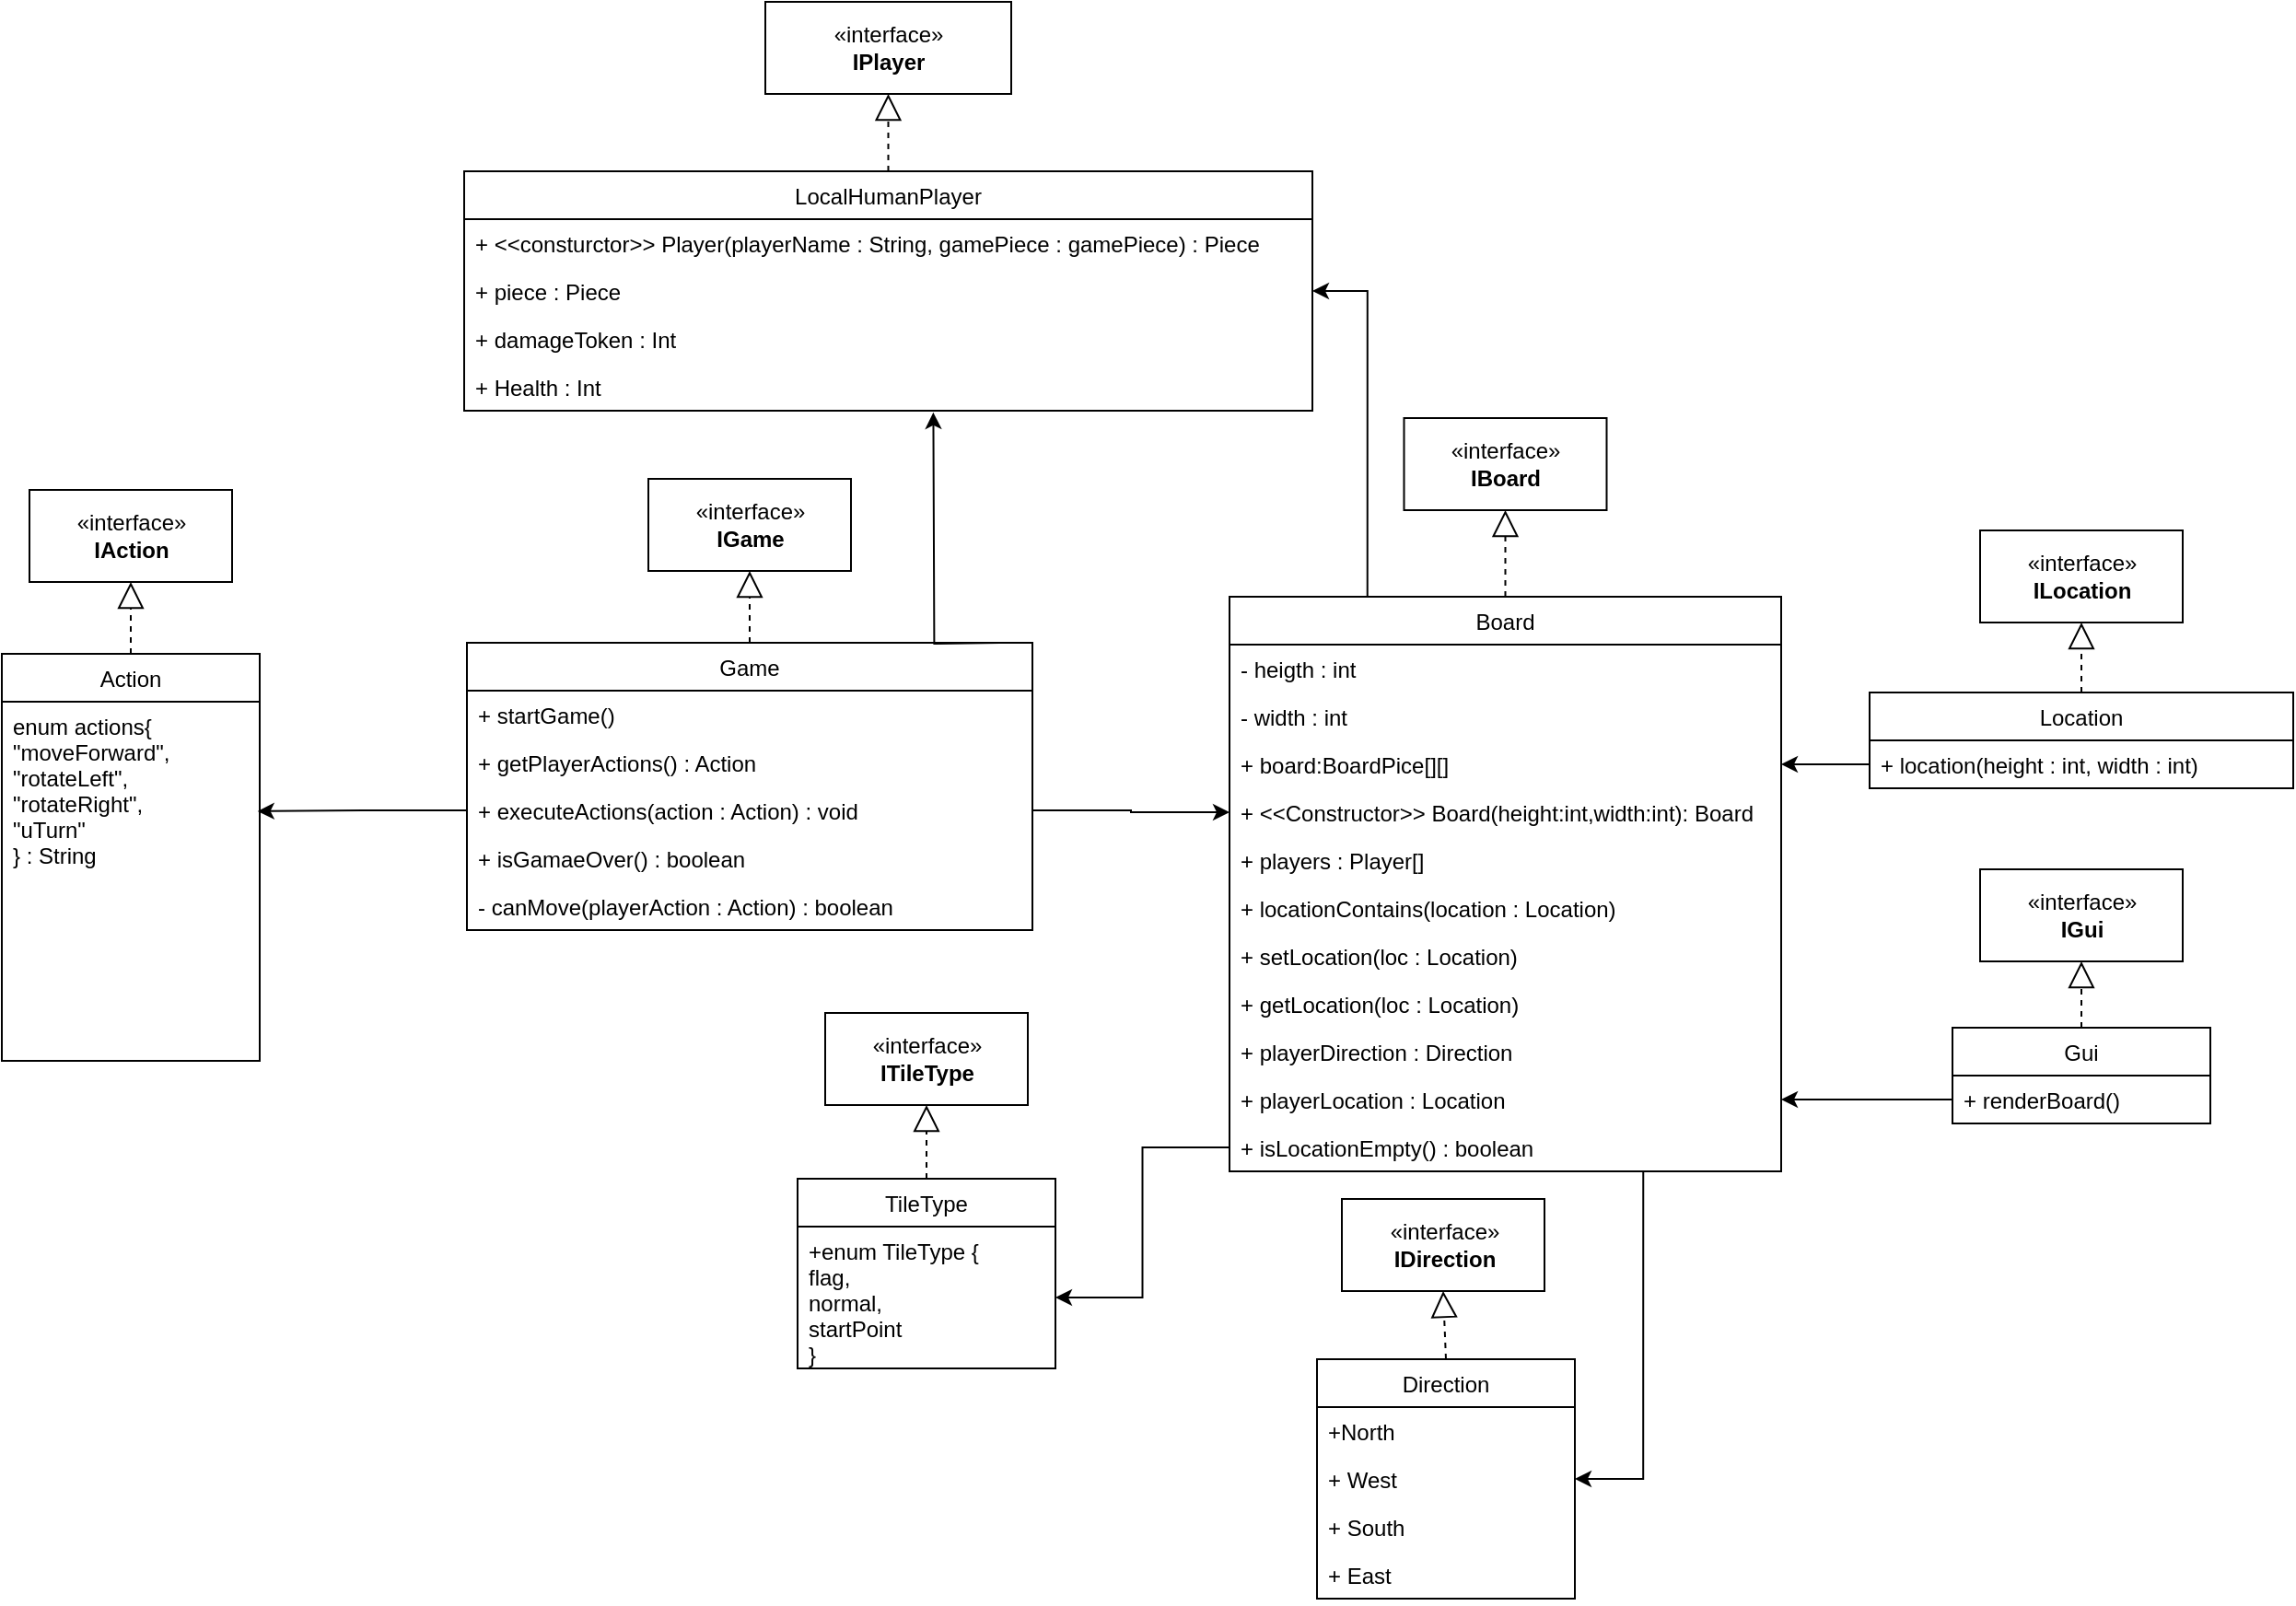 <mxfile version="14.2.9" type="device"><diagram id="PzDZOld48kJjGTaJmD7R" name="Page-1"><mxGraphModel dx="2070" dy="918" grid="0" gridSize="10" guides="1" tooltips="1" connect="1" arrows="1" fold="1" page="0" pageScale="1" pageWidth="827" pageHeight="1169" math="0" shadow="0"><root><mxCell id="0"/><mxCell id="1" parent="0"/><mxCell id="RgkrUjhUMY56iCGGvRsF-228" value="Action" style="swimlane;fontStyle=0;childLayout=stackLayout;horizontal=1;startSize=26;fillColor=none;horizontalStack=0;resizeParent=1;resizeParentMax=0;resizeLast=0;collapsible=1;marginBottom=0;" vertex="1" parent="1"><mxGeometry x="864" y="476" width="140" height="221" as="geometry"/></mxCell><mxCell id="RgkrUjhUMY56iCGGvRsF-229" value="enum actions{&#xA;&quot;moveForward&quot;,&#xA;&quot;rotateLeft&quot;,&#xA;&quot;rotateRight&quot;,&#xA;&quot;uTurn&quot;&#xA;} : String&#xA;&#xA;&#xA;" style="text;strokeColor=none;fillColor=none;align=left;verticalAlign=top;spacingLeft=4;spacingRight=4;overflow=hidden;rotatable=0;points=[[0,0.5],[1,0.5]];portConstraint=eastwest;" vertex="1" parent="RgkrUjhUMY56iCGGvRsF-228"><mxGeometry y="26" width="140" height="195" as="geometry"/></mxCell><mxCell id="RgkrUjhUMY56iCGGvRsF-242" value="«interface»&lt;br&gt;&lt;b&gt;IAction&lt;/b&gt;" style="html=1;" vertex="1" parent="1"><mxGeometry x="879" y="387" width="110" height="50" as="geometry"/></mxCell><mxCell id="RgkrUjhUMY56iCGGvRsF-243" value="" style="endArrow=block;dashed=1;endFill=0;endSize=12;html=1;entryX=0.5;entryY=1;entryDx=0;entryDy=0;exitX=0.5;exitY=0;exitDx=0;exitDy=0;" edge="1" parent="1" source="RgkrUjhUMY56iCGGvRsF-228" target="RgkrUjhUMY56iCGGvRsF-242"><mxGeometry width="160" relative="1" as="geometry"><mxPoint x="707.5" y="453" as="sourcePoint"/><mxPoint x="867.5" y="453" as="targetPoint"/></mxGeometry></mxCell><mxCell id="RgkrUjhUMY56iCGGvRsF-254" value="«interface»&lt;br&gt;&lt;b&gt;IGame&lt;/b&gt;" style="html=1;" vertex="1" parent="1"><mxGeometry x="1215" y="381" width="110" height="50" as="geometry"/></mxCell><mxCell id="RgkrUjhUMY56iCGGvRsF-390" style="edgeStyle=orthogonalEdgeStyle;rounded=0;orthogonalLoop=1;jettySize=auto;html=1;exitX=0.75;exitY=0;exitDx=0;exitDy=0;entryX=0.425;entryY=1.036;entryDx=0;entryDy=0;entryPerimeter=0;" edge="1" parent="1"><mxGeometry relative="1" as="geometry"><mxPoint x="1405.75" y="470" as="sourcePoint"/><mxPoint x="1369.712" y="344.936" as="targetPoint"/></mxGeometry></mxCell><mxCell id="RgkrUjhUMY56iCGGvRsF-255" value="Game" style="swimlane;fontStyle=0;childLayout=stackLayout;horizontal=1;startSize=26;fillColor=none;horizontalStack=0;resizeParent=1;resizeParentMax=0;resizeLast=0;collapsible=1;marginBottom=0;" vertex="1" parent="1"><mxGeometry x="1116.5" y="470" width="307" height="156" as="geometry"/></mxCell><mxCell id="RgkrUjhUMY56iCGGvRsF-256" value="+ startGame()" style="text;strokeColor=none;fillColor=none;align=left;verticalAlign=top;spacingLeft=4;spacingRight=4;overflow=hidden;rotatable=0;points=[[0,0.5],[1,0.5]];portConstraint=eastwest;" vertex="1" parent="RgkrUjhUMY56iCGGvRsF-255"><mxGeometry y="26" width="307" height="26" as="geometry"/></mxCell><mxCell id="RgkrUjhUMY56iCGGvRsF-257" value="+ getPlayerActions() : Action" style="text;strokeColor=none;fillColor=none;align=left;verticalAlign=top;spacingLeft=4;spacingRight=4;overflow=hidden;rotatable=0;points=[[0,0.5],[1,0.5]];portConstraint=eastwest;" vertex="1" parent="RgkrUjhUMY56iCGGvRsF-255"><mxGeometry y="52" width="307" height="26" as="geometry"/></mxCell><mxCell id="RgkrUjhUMY56iCGGvRsF-258" value="+ executeActions(action : Action) : void" style="text;strokeColor=none;fillColor=none;align=left;verticalAlign=top;spacingLeft=4;spacingRight=4;overflow=hidden;rotatable=0;points=[[0,0.5],[1,0.5]];portConstraint=eastwest;" vertex="1" parent="RgkrUjhUMY56iCGGvRsF-255"><mxGeometry y="78" width="307" height="26" as="geometry"/></mxCell><mxCell id="RgkrUjhUMY56iCGGvRsF-282" value="+ isGamaeOver() : boolean" style="text;strokeColor=none;fillColor=none;align=left;verticalAlign=top;spacingLeft=4;spacingRight=4;overflow=hidden;rotatable=0;points=[[0,0.5],[1,0.5]];portConstraint=eastwest;" vertex="1" parent="RgkrUjhUMY56iCGGvRsF-255"><mxGeometry y="104" width="307" height="26" as="geometry"/></mxCell><mxCell id="RgkrUjhUMY56iCGGvRsF-283" value="- canMove(playerAction : Action) : boolean" style="text;strokeColor=none;fillColor=none;align=left;verticalAlign=top;spacingLeft=4;spacingRight=4;overflow=hidden;rotatable=0;points=[[0,0.5],[1,0.5]];portConstraint=eastwest;" vertex="1" parent="RgkrUjhUMY56iCGGvRsF-255"><mxGeometry y="130" width="307" height="26" as="geometry"/></mxCell><mxCell id="RgkrUjhUMY56iCGGvRsF-259" value="" style="endArrow=block;dashed=1;endFill=0;endSize=12;html=1;entryX=0.5;entryY=1;entryDx=0;entryDy=0;exitX=0.5;exitY=0;exitDx=0;exitDy=0;" edge="1" parent="1" source="RgkrUjhUMY56iCGGvRsF-255" target="RgkrUjhUMY56iCGGvRsF-254"><mxGeometry width="160" relative="1" as="geometry"><mxPoint x="1043" y="565" as="sourcePoint"/><mxPoint x="1203" y="565" as="targetPoint"/></mxGeometry></mxCell><mxCell id="RgkrUjhUMY56iCGGvRsF-284" value="«interface»&lt;br&gt;&lt;b&gt;IBoard&lt;/b&gt;" style="html=1;" vertex="1" parent="1"><mxGeometry x="1625.25" y="348" width="110" height="50" as="geometry"/></mxCell><mxCell id="RgkrUjhUMY56iCGGvRsF-395" style="edgeStyle=orthogonalEdgeStyle;rounded=0;orthogonalLoop=1;jettySize=auto;html=1;exitX=0.75;exitY=1;exitDx=0;exitDy=0;entryX=1;entryY=0.5;entryDx=0;entryDy=0;" edge="1" parent="1" source="RgkrUjhUMY56iCGGvRsF-289" target="RgkrUjhUMY56iCGGvRsF-335"><mxGeometry relative="1" as="geometry"/></mxCell><mxCell id="RgkrUjhUMY56iCGGvRsF-398" style="edgeStyle=orthogonalEdgeStyle;rounded=0;orthogonalLoop=1;jettySize=auto;html=1;exitX=0.25;exitY=0;exitDx=0;exitDy=0;entryX=1;entryY=0.5;entryDx=0;entryDy=0;" edge="1" parent="1" source="RgkrUjhUMY56iCGGvRsF-289" target="RgkrUjhUMY56iCGGvRsF-307"><mxGeometry relative="1" as="geometry"/></mxCell><mxCell id="RgkrUjhUMY56iCGGvRsF-289" value="Board" style="swimlane;fontStyle=0;childLayout=stackLayout;horizontal=1;startSize=26;fillColor=none;horizontalStack=0;resizeParent=1;resizeParentMax=0;resizeLast=0;collapsible=1;marginBottom=0;" vertex="1" parent="1"><mxGeometry x="1530.5" y="445" width="299.5" height="312" as="geometry"/></mxCell><mxCell id="RgkrUjhUMY56iCGGvRsF-291" value="- heigth : int" style="text;strokeColor=none;fillColor=none;align=left;verticalAlign=top;spacingLeft=4;spacingRight=4;overflow=hidden;rotatable=0;points=[[0,0.5],[1,0.5]];portConstraint=eastwest;" vertex="1" parent="RgkrUjhUMY56iCGGvRsF-289"><mxGeometry y="26" width="299.5" height="26" as="geometry"/></mxCell><mxCell id="RgkrUjhUMY56iCGGvRsF-290" value="- width : int " style="text;strokeColor=none;fillColor=none;align=left;verticalAlign=top;spacingLeft=4;spacingRight=4;overflow=hidden;rotatable=0;points=[[0,0.5],[1,0.5]];portConstraint=eastwest;" vertex="1" parent="RgkrUjhUMY56iCGGvRsF-289"><mxGeometry y="52" width="299.5" height="26" as="geometry"/></mxCell><mxCell id="RgkrUjhUMY56iCGGvRsF-292" value="+ board:BoardPice[][]&#xA;" style="text;strokeColor=none;fillColor=none;align=left;verticalAlign=top;spacingLeft=4;spacingRight=4;overflow=hidden;rotatable=0;points=[[0,0.5],[1,0.5]];portConstraint=eastwest;" vertex="1" parent="RgkrUjhUMY56iCGGvRsF-289"><mxGeometry y="78" width="299.5" height="26" as="geometry"/></mxCell><mxCell id="RgkrUjhUMY56iCGGvRsF-352" value="+ &lt;&lt;Constructor&gt;&gt; Board(height:int,width:int): Board" style="text;strokeColor=none;fillColor=none;align=left;verticalAlign=top;spacingLeft=4;spacingRight=4;overflow=hidden;rotatable=0;points=[[0,0.5],[1,0.5]];portConstraint=eastwest;" vertex="1" parent="RgkrUjhUMY56iCGGvRsF-289"><mxGeometry y="104" width="299.5" height="26" as="geometry"/></mxCell><mxCell id="RgkrUjhUMY56iCGGvRsF-293" value="+ players : Player[]&#xA;" style="text;strokeColor=none;fillColor=none;align=left;verticalAlign=top;spacingLeft=4;spacingRight=4;overflow=hidden;rotatable=0;points=[[0,0.5],[1,0.5]];portConstraint=eastwest;" vertex="1" parent="RgkrUjhUMY56iCGGvRsF-289"><mxGeometry y="130" width="299.5" height="26" as="geometry"/></mxCell><mxCell id="RgkrUjhUMY56iCGGvRsF-294" value="+ locationContains(location : Location)" style="text;strokeColor=none;fillColor=none;align=left;verticalAlign=top;spacingLeft=4;spacingRight=4;overflow=hidden;rotatable=0;points=[[0,0.5],[1,0.5]];portConstraint=eastwest;" vertex="1" parent="RgkrUjhUMY56iCGGvRsF-289"><mxGeometry y="156" width="299.5" height="26" as="geometry"/></mxCell><mxCell id="RgkrUjhUMY56iCGGvRsF-295" value="+ setLocation(loc : Location)" style="text;strokeColor=none;fillColor=none;align=left;verticalAlign=top;spacingLeft=4;spacingRight=4;overflow=hidden;rotatable=0;points=[[0,0.5],[1,0.5]];portConstraint=eastwest;" vertex="1" parent="RgkrUjhUMY56iCGGvRsF-289"><mxGeometry y="182" width="299.5" height="26" as="geometry"/></mxCell><mxCell id="RgkrUjhUMY56iCGGvRsF-296" value="+ getLocation(loc : Location)" style="text;strokeColor=none;fillColor=none;align=left;verticalAlign=top;spacingLeft=4;spacingRight=4;overflow=hidden;rotatable=0;points=[[0,0.5],[1,0.5]];portConstraint=eastwest;" vertex="1" parent="RgkrUjhUMY56iCGGvRsF-289"><mxGeometry y="208" width="299.5" height="26" as="geometry"/></mxCell><mxCell id="RgkrUjhUMY56iCGGvRsF-297" value="+ playerDirection : Direction" style="text;strokeColor=none;fillColor=none;align=left;verticalAlign=top;spacingLeft=4;spacingRight=4;overflow=hidden;rotatable=0;points=[[0,0.5],[1,0.5]];portConstraint=eastwest;" vertex="1" parent="RgkrUjhUMY56iCGGvRsF-289"><mxGeometry y="234" width="299.5" height="26" as="geometry"/></mxCell><mxCell id="RgkrUjhUMY56iCGGvRsF-298" value="+ playerLocation : Location" style="text;strokeColor=none;fillColor=none;align=left;verticalAlign=top;spacingLeft=4;spacingRight=4;overflow=hidden;rotatable=0;points=[[0,0.5],[1,0.5]];portConstraint=eastwest;" vertex="1" parent="RgkrUjhUMY56iCGGvRsF-289"><mxGeometry y="260" width="299.5" height="26" as="geometry"/></mxCell><mxCell id="RgkrUjhUMY56iCGGvRsF-299" value="+ isLocationEmpty() : boolean" style="text;strokeColor=none;fillColor=none;align=left;verticalAlign=top;spacingLeft=4;spacingRight=4;overflow=hidden;rotatable=0;points=[[0,0.5],[1,0.5]];portConstraint=eastwest;" vertex="1" parent="RgkrUjhUMY56iCGGvRsF-289"><mxGeometry y="286" width="299.5" height="26" as="geometry"/></mxCell><mxCell id="RgkrUjhUMY56iCGGvRsF-301" value="" style="endArrow=block;dashed=1;endFill=0;endSize=12;html=1;entryX=0.5;entryY=1;entryDx=0;entryDy=0;exitX=0.5;exitY=0;exitDx=0;exitDy=0;" edge="1" parent="1" source="RgkrUjhUMY56iCGGvRsF-289" target="RgkrUjhUMY56iCGGvRsF-284"><mxGeometry width="160" relative="1" as="geometry"><mxPoint x="1407.5" y="482" as="sourcePoint"/><mxPoint x="1567.5" y="482" as="targetPoint"/></mxGeometry></mxCell><mxCell id="RgkrUjhUMY56iCGGvRsF-306" value="LocalHumanPlayer" style="swimlane;fontStyle=0;childLayout=stackLayout;horizontal=1;startSize=26;fillColor=none;horizontalStack=0;resizeParent=1;resizeParentMax=0;resizeLast=0;collapsible=1;marginBottom=0;" vertex="1" parent="1"><mxGeometry x="1115" y="214" width="460.5" height="130" as="geometry"/></mxCell><mxCell id="RgkrUjhUMY56iCGGvRsF-350" value="+ &lt;&lt;consturctor&gt;&gt; Player(playerName : String, gamePiece : gamePiece) : Piece" style="text;strokeColor=none;fillColor=none;align=left;verticalAlign=top;spacingLeft=4;spacingRight=4;overflow=hidden;rotatable=0;points=[[0,0.5],[1,0.5]];portConstraint=eastwest;" vertex="1" parent="RgkrUjhUMY56iCGGvRsF-306"><mxGeometry y="26" width="460.5" height="26" as="geometry"/></mxCell><mxCell id="RgkrUjhUMY56iCGGvRsF-307" value="+ piece : Piece" style="text;strokeColor=none;fillColor=none;align=left;verticalAlign=top;spacingLeft=4;spacingRight=4;overflow=hidden;rotatable=0;points=[[0,0.5],[1,0.5]];portConstraint=eastwest;" vertex="1" parent="RgkrUjhUMY56iCGGvRsF-306"><mxGeometry y="52" width="460.5" height="26" as="geometry"/></mxCell><mxCell id="RgkrUjhUMY56iCGGvRsF-308" value="+ damageToken : Int" style="text;strokeColor=none;fillColor=none;align=left;verticalAlign=top;spacingLeft=4;spacingRight=4;overflow=hidden;rotatable=0;points=[[0,0.5],[1,0.5]];portConstraint=eastwest;" vertex="1" parent="RgkrUjhUMY56iCGGvRsF-306"><mxGeometry y="78" width="460.5" height="26" as="geometry"/></mxCell><mxCell id="RgkrUjhUMY56iCGGvRsF-309" value="+ Health : Int" style="text;strokeColor=none;fillColor=none;align=left;verticalAlign=top;spacingLeft=4;spacingRight=4;overflow=hidden;rotatable=0;points=[[0,0.5],[1,0.5]];portConstraint=eastwest;" vertex="1" parent="RgkrUjhUMY56iCGGvRsF-306"><mxGeometry y="104" width="460.5" height="26" as="geometry"/></mxCell><mxCell id="RgkrUjhUMY56iCGGvRsF-310" value="«interface»&lt;br&gt;&lt;b&gt;IPlayer&lt;/b&gt;" style="html=1;" vertex="1" parent="1"><mxGeometry x="1278.5" y="122" width="133.5" height="50" as="geometry"/></mxCell><mxCell id="RgkrUjhUMY56iCGGvRsF-311" value="" style="endArrow=block;dashed=1;endFill=0;endSize=12;html=1;entryX=0.5;entryY=1;entryDx=0;entryDy=0;exitX=0.5;exitY=0;exitDx=0;exitDy=0;" edge="1" parent="1" source="RgkrUjhUMY56iCGGvRsF-306" target="RgkrUjhUMY56iCGGvRsF-310"><mxGeometry width="160" relative="1" as="geometry"><mxPoint x="999.5" y="350" as="sourcePoint"/><mxPoint x="1159.5" y="350" as="targetPoint"/></mxGeometry></mxCell><mxCell id="RgkrUjhUMY56iCGGvRsF-399" style="edgeStyle=orthogonalEdgeStyle;rounded=0;orthogonalLoop=1;jettySize=auto;html=1;exitX=0;exitY=0.75;exitDx=0;exitDy=0;entryX=1;entryY=0.5;entryDx=0;entryDy=0;" edge="1" parent="1" source="RgkrUjhUMY56iCGGvRsF-314" target="RgkrUjhUMY56iCGGvRsF-292"><mxGeometry relative="1" as="geometry"/></mxCell><mxCell id="RgkrUjhUMY56iCGGvRsF-314" value="Location" style="swimlane;fontStyle=0;childLayout=stackLayout;horizontal=1;startSize=26;fillColor=none;horizontalStack=0;resizeParent=1;resizeParentMax=0;resizeLast=0;collapsible=1;marginBottom=0;" vertex="1" parent="1"><mxGeometry x="1878" y="497" width="230" height="52" as="geometry"/></mxCell><mxCell id="RgkrUjhUMY56iCGGvRsF-315" value="+ location(height : int, width : int)" style="text;strokeColor=none;fillColor=none;align=left;verticalAlign=top;spacingLeft=4;spacingRight=4;overflow=hidden;rotatable=0;points=[[0,0.5],[1,0.5]];portConstraint=eastwest;" vertex="1" parent="RgkrUjhUMY56iCGGvRsF-314"><mxGeometry y="26" width="230" height="26" as="geometry"/></mxCell><mxCell id="RgkrUjhUMY56iCGGvRsF-316" value="«interface»&lt;br&gt;&lt;b&gt;ILocation&lt;/b&gt;" style="html=1;" vertex="1" parent="1"><mxGeometry x="1938" y="409" width="110" height="50" as="geometry"/></mxCell><mxCell id="RgkrUjhUMY56iCGGvRsF-317" value="" style="endArrow=block;dashed=1;endFill=0;endSize=12;html=1;exitX=0.5;exitY=0;exitDx=0;exitDy=0;" edge="1" parent="1" source="RgkrUjhUMY56iCGGvRsF-314" target="RgkrUjhUMY56iCGGvRsF-316"><mxGeometry width="160" relative="1" as="geometry"><mxPoint x="2253" y="377" as="sourcePoint"/><mxPoint x="2413" y="377" as="targetPoint"/></mxGeometry></mxCell><mxCell id="RgkrUjhUMY56iCGGvRsF-318" value="TileType" style="swimlane;fontStyle=0;childLayout=stackLayout;horizontal=1;startSize=26;fillColor=none;horizontalStack=0;resizeParent=1;resizeParentMax=0;resizeLast=0;collapsible=1;marginBottom=0;" vertex="1" parent="1"><mxGeometry x="1296" y="761" width="140" height="103" as="geometry"/></mxCell><mxCell id="RgkrUjhUMY56iCGGvRsF-371" value="+enum TileType {&#xA;flag,&#xA;normal,&#xA;startPoint&#xA;}" style="text;strokeColor=none;fillColor=none;align=left;verticalAlign=top;spacingLeft=4;spacingRight=4;overflow=hidden;rotatable=0;points=[[0,0.5],[1,0.5]];portConstraint=eastwest;" vertex="1" parent="RgkrUjhUMY56iCGGvRsF-318"><mxGeometry y="26" width="140" height="77" as="geometry"/></mxCell><mxCell id="RgkrUjhUMY56iCGGvRsF-325" value="«interface»&lt;br&gt;&lt;b&gt;ITileType&lt;/b&gt;" style="html=1;" vertex="1" parent="1"><mxGeometry x="1311" y="671" width="110" height="50" as="geometry"/></mxCell><mxCell id="RgkrUjhUMY56iCGGvRsF-333" value="Direction" style="swimlane;fontStyle=0;childLayout=stackLayout;horizontal=1;startSize=26;fillColor=none;horizontalStack=0;resizeParent=1;resizeParentMax=0;resizeLast=0;collapsible=1;marginBottom=0;" vertex="1" parent="1"><mxGeometry x="1578" y="859" width="140" height="130" as="geometry"/></mxCell><mxCell id="RgkrUjhUMY56iCGGvRsF-334" value="+North" style="text;strokeColor=none;fillColor=none;align=left;verticalAlign=top;spacingLeft=4;spacingRight=4;overflow=hidden;rotatable=0;points=[[0,0.5],[1,0.5]];portConstraint=eastwest;" vertex="1" parent="RgkrUjhUMY56iCGGvRsF-333"><mxGeometry y="26" width="140" height="26" as="geometry"/></mxCell><mxCell id="RgkrUjhUMY56iCGGvRsF-335" value="+ West" style="text;strokeColor=none;fillColor=none;align=left;verticalAlign=top;spacingLeft=4;spacingRight=4;overflow=hidden;rotatable=0;points=[[0,0.5],[1,0.5]];portConstraint=eastwest;" vertex="1" parent="RgkrUjhUMY56iCGGvRsF-333"><mxGeometry y="52" width="140" height="26" as="geometry"/></mxCell><mxCell id="RgkrUjhUMY56iCGGvRsF-336" value="+ South" style="text;strokeColor=none;fillColor=none;align=left;verticalAlign=top;spacingLeft=4;spacingRight=4;overflow=hidden;rotatable=0;points=[[0,0.5],[1,0.5]];portConstraint=eastwest;" vertex="1" parent="RgkrUjhUMY56iCGGvRsF-333"><mxGeometry y="78" width="140" height="26" as="geometry"/></mxCell><mxCell id="RgkrUjhUMY56iCGGvRsF-337" value="+ East" style="text;strokeColor=none;fillColor=none;align=left;verticalAlign=top;spacingLeft=4;spacingRight=4;overflow=hidden;rotatable=0;points=[[0,0.5],[1,0.5]];portConstraint=eastwest;" vertex="1" parent="RgkrUjhUMY56iCGGvRsF-333"><mxGeometry y="104" width="140" height="26" as="geometry"/></mxCell><mxCell id="RgkrUjhUMY56iCGGvRsF-338" value="«interface»&lt;br&gt;&lt;b&gt;IDirection&lt;/b&gt;" style="html=1;" vertex="1" parent="1"><mxGeometry x="1591.5" y="772" width="110" height="50" as="geometry"/></mxCell><mxCell id="RgkrUjhUMY56iCGGvRsF-344" value="Gui" style="swimlane;fontStyle=0;childLayout=stackLayout;horizontal=1;startSize=26;fillColor=none;horizontalStack=0;resizeParent=1;resizeParentMax=0;resizeLast=0;collapsible=1;marginBottom=0;" vertex="1" parent="1"><mxGeometry x="1923" y="679" width="140" height="52" as="geometry"/></mxCell><mxCell id="RgkrUjhUMY56iCGGvRsF-345" value="+ renderBoard()" style="text;strokeColor=none;fillColor=none;align=left;verticalAlign=top;spacingLeft=4;spacingRight=4;overflow=hidden;rotatable=0;points=[[0,0.5],[1,0.5]];portConstraint=eastwest;" vertex="1" parent="RgkrUjhUMY56iCGGvRsF-344"><mxGeometry y="26" width="140" height="26" as="geometry"/></mxCell><mxCell id="RgkrUjhUMY56iCGGvRsF-347" value="«interface»&lt;br&gt;&lt;b&gt;IGui&lt;/b&gt;" style="html=1;" vertex="1" parent="1"><mxGeometry x="1938" y="593" width="110" height="50" as="geometry"/></mxCell><mxCell id="RgkrUjhUMY56iCGGvRsF-381" value="" style="endArrow=block;dashed=1;endFill=0;endSize=12;html=1;exitX=0.5;exitY=0;exitDx=0;exitDy=0;entryX=0.5;entryY=1;entryDx=0;entryDy=0;" edge="1" parent="1" source="RgkrUjhUMY56iCGGvRsF-318" target="RgkrUjhUMY56iCGGvRsF-325"><mxGeometry width="160" relative="1" as="geometry"><mxPoint x="1383" y="759" as="sourcePoint"/><mxPoint x="1384.398" y="701" as="targetPoint"/></mxGeometry></mxCell><mxCell id="RgkrUjhUMY56iCGGvRsF-382" value="" style="endArrow=block;dashed=1;endFill=0;endSize=12;html=1;exitX=0.5;exitY=0;exitDx=0;exitDy=0;entryX=0.5;entryY=1;entryDx=0;entryDy=0;" edge="1" parent="1" source="RgkrUjhUMY56iCGGvRsF-333" target="RgkrUjhUMY56iCGGvRsF-338"><mxGeometry width="160" relative="1" as="geometry"><mxPoint x="1740.5" y="843" as="sourcePoint"/><mxPoint x="1741.898" y="785" as="targetPoint"/></mxGeometry></mxCell><mxCell id="RgkrUjhUMY56iCGGvRsF-383" value="" style="endArrow=block;dashed=1;endFill=0;endSize=12;html=1;entryX=0.5;entryY=1;entryDx=0;entryDy=0;" edge="1" parent="1" source="RgkrUjhUMY56iCGGvRsF-344" target="RgkrUjhUMY56iCGGvRsF-347"><mxGeometry width="160" relative="1" as="geometry"><mxPoint x="1996.5" y="665" as="sourcePoint"/><mxPoint x="1997.5" y="636" as="targetPoint"/></mxGeometry></mxCell><mxCell id="RgkrUjhUMY56iCGGvRsF-391" style="edgeStyle=orthogonalEdgeStyle;rounded=0;orthogonalLoop=1;jettySize=auto;html=1;exitX=1;exitY=0.5;exitDx=0;exitDy=0;entryX=0;entryY=0.5;entryDx=0;entryDy=0;" edge="1" parent="1" source="RgkrUjhUMY56iCGGvRsF-258" target="RgkrUjhUMY56iCGGvRsF-352"><mxGeometry relative="1" as="geometry"/></mxCell><mxCell id="RgkrUjhUMY56iCGGvRsF-393" style="edgeStyle=orthogonalEdgeStyle;rounded=0;orthogonalLoop=1;jettySize=auto;html=1;exitX=0;exitY=0.5;exitDx=0;exitDy=0;entryX=0.992;entryY=0.305;entryDx=0;entryDy=0;entryPerimeter=0;" edge="1" parent="1" source="RgkrUjhUMY56iCGGvRsF-258" target="RgkrUjhUMY56iCGGvRsF-229"><mxGeometry relative="1" as="geometry"/></mxCell><mxCell id="RgkrUjhUMY56iCGGvRsF-394" style="edgeStyle=orthogonalEdgeStyle;rounded=0;orthogonalLoop=1;jettySize=auto;html=1;exitX=0;exitY=0.5;exitDx=0;exitDy=0;entryX=1;entryY=0.5;entryDx=0;entryDy=0;" edge="1" parent="1" source="RgkrUjhUMY56iCGGvRsF-299" target="RgkrUjhUMY56iCGGvRsF-371"><mxGeometry relative="1" as="geometry"/></mxCell><mxCell id="RgkrUjhUMY56iCGGvRsF-397" style="edgeStyle=orthogonalEdgeStyle;rounded=0;orthogonalLoop=1;jettySize=auto;html=1;exitX=0;exitY=0.5;exitDx=0;exitDy=0;entryX=1;entryY=0.5;entryDx=0;entryDy=0;" edge="1" parent="1" source="RgkrUjhUMY56iCGGvRsF-345" target="RgkrUjhUMY56iCGGvRsF-298"><mxGeometry relative="1" as="geometry"/></mxCell></root></mxGraphModel></diagram></mxfile>